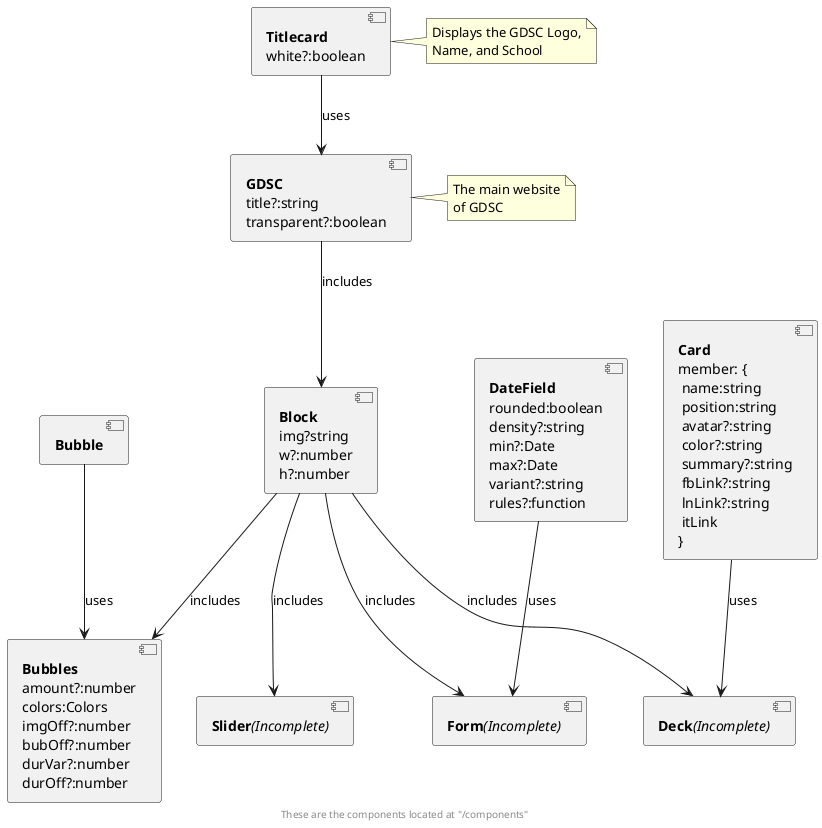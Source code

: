 @startuml
[<b>Titlecard</b>\nwhite?:boolean] as Titlecard
[<b>GDSC</b>\ntitle?:string\ntransparent?:boolean] as GDSC
[<b>Block</b>\nimg?string\nw?:number\nh?:number] as Block
[<b>Bubbles</b>\namount?:number\ncolors:Colors\nimgOff?:number\nbubOff?:number\ndurVar?:number\ndurOff?:number] as Bubbles
[<b>Deck</b><i>(Incomplete)</i>] as Deck
[<b>Form</b><i>(Incomplete)</i>] as Form
[<b>Slider</b><i>(Incomplete)</i>] as Slider
[<b>Bubble</b>] as Bubble
[<b>Card</b>\nmember: {\n name:string\n position:string\n avatar?:string\n color?:string\n summary?:string\n fbLink?:string\n lnLink?:string\n itLink\n}] as Card
[<b>DateField</b>\nrounded:boolean\ndensity?:string\nmin?:Date\nmax?:Date\nvariant?:string\nrules?:function] as DateField

Titlecard --> GDSC : uses
GDSC --> Block : includes
Block --> Bubbles : includes
Block --> Deck : includes
Block --> Form : includes
Block --> Slider : includes
Bubble --> Bubbles : uses
DateField --> Form : uses
Card --> Deck : uses

note right of Titlecard
  Displays the GDSC Logo,
  Name, and School
end note

note right of GDSC
  The main website
  of GDSC
end note

footer These are the components located at "/components"
@enduml